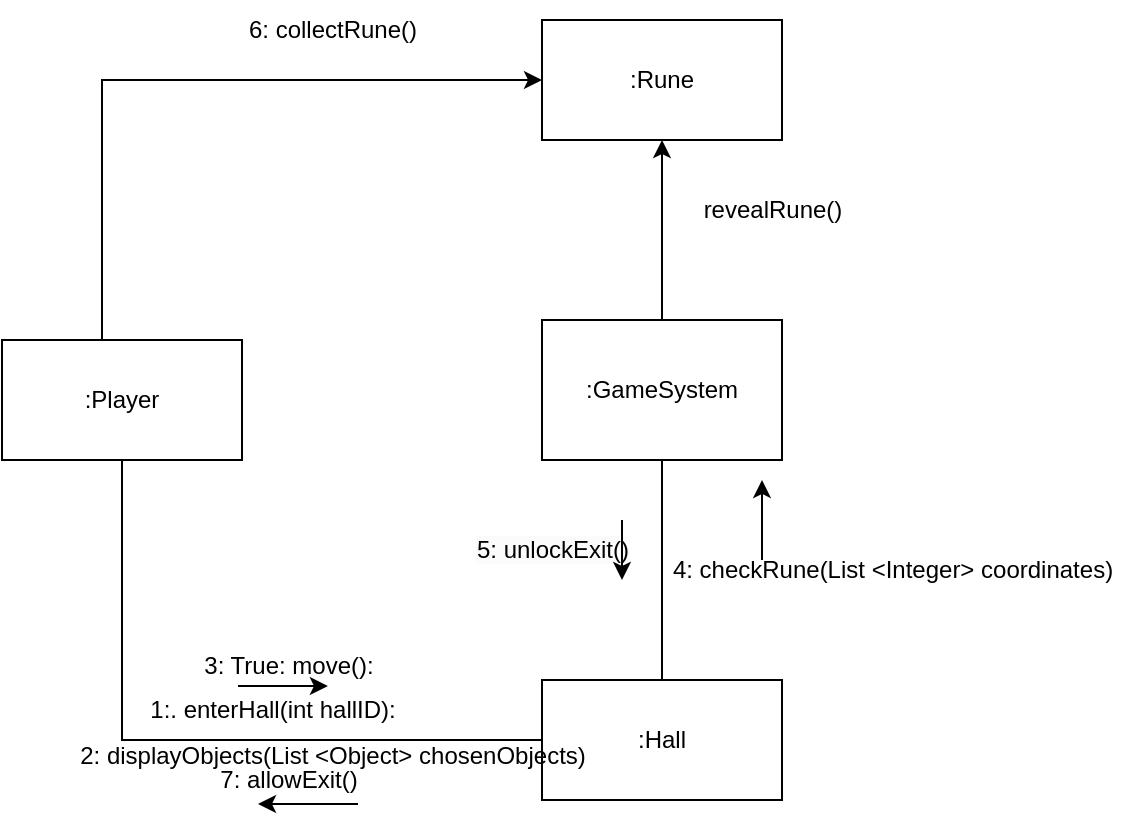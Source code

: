 <mxfile version="25.0.1">
  <diagram name="Sayfa -1" id="oVDYq9cH18P9sjyNdF85">
    <mxGraphModel dx="574" dy="920" grid="1" gridSize="10" guides="1" tooltips="1" connect="1" arrows="1" fold="1" page="1" pageScale="1" pageWidth="827" pageHeight="1169" math="0" shadow="0">
      <root>
        <mxCell id="0" />
        <mxCell id="1" parent="0" />
        <mxCell id="7Sp8GEkpnkSfQjcxxLti-7" style="edgeStyle=orthogonalEdgeStyle;rounded=0;orthogonalLoop=1;jettySize=auto;html=1;exitX=0.5;exitY=1;exitDx=0;exitDy=0;entryX=0;entryY=0.5;entryDx=0;entryDy=0;endArrow=none;endFill=0;" edge="1" parent="1" source="7Sp8GEkpnkSfQjcxxLti-3" target="7Sp8GEkpnkSfQjcxxLti-5">
          <mxGeometry relative="1" as="geometry" />
        </mxCell>
        <mxCell id="7Sp8GEkpnkSfQjcxxLti-21" style="edgeStyle=orthogonalEdgeStyle;rounded=0;orthogonalLoop=1;jettySize=auto;html=1;entryX=0;entryY=0.5;entryDx=0;entryDy=0;" edge="1" parent="1" source="7Sp8GEkpnkSfQjcxxLti-3" target="7Sp8GEkpnkSfQjcxxLti-6">
          <mxGeometry relative="1" as="geometry">
            <Array as="points">
              <mxPoint x="110" y="110" />
            </Array>
          </mxGeometry>
        </mxCell>
        <mxCell id="7Sp8GEkpnkSfQjcxxLti-3" value=":Player" style="rounded=0;whiteSpace=wrap;html=1;" vertex="1" parent="1">
          <mxGeometry x="60" y="240" width="120" height="60" as="geometry" />
        </mxCell>
        <mxCell id="7Sp8GEkpnkSfQjcxxLti-17" style="edgeStyle=orthogonalEdgeStyle;rounded=0;orthogonalLoop=1;jettySize=auto;html=1;entryX=0.5;entryY=1;entryDx=0;entryDy=0;" edge="1" parent="1" source="7Sp8GEkpnkSfQjcxxLti-4" target="7Sp8GEkpnkSfQjcxxLti-6">
          <mxGeometry relative="1" as="geometry" />
        </mxCell>
        <mxCell id="7Sp8GEkpnkSfQjcxxLti-4" value=":GameSystem" style="rounded=0;whiteSpace=wrap;html=1;" vertex="1" parent="1">
          <mxGeometry x="330" y="230" width="120" height="70" as="geometry" />
        </mxCell>
        <mxCell id="7Sp8GEkpnkSfQjcxxLti-5" value=":Hall" style="rounded=0;whiteSpace=wrap;html=1;" vertex="1" parent="1">
          <mxGeometry x="330" y="410" width="120" height="60" as="geometry" />
        </mxCell>
        <mxCell id="7Sp8GEkpnkSfQjcxxLti-6" value=":Rune" style="rounded=0;whiteSpace=wrap;html=1;" vertex="1" parent="1">
          <mxGeometry x="330" y="80" width="120" height="60" as="geometry" />
        </mxCell>
        <mxCell id="7Sp8GEkpnkSfQjcxxLti-8" value="1:. enterHall(int hallID):" style="text;html=1;align=center;verticalAlign=middle;resizable=0;points=[];autosize=1;strokeColor=none;fillColor=none;" vertex="1" parent="1">
          <mxGeometry x="120" y="410" width="150" height="30" as="geometry" />
        </mxCell>
        <mxCell id="7Sp8GEkpnkSfQjcxxLti-9" value="2: displayObjects(List &amp;lt;Object&amp;gt; chosenObjects)&lt;div&gt;&lt;span style=&quot;caret-color: rgba(0, 0, 0, 0); color: rgba(0, 0, 0, 0); font-family: monospace; font-size: 0px; text-align: start;&quot;&gt;%3CmxGraphModel%3E%3Croot%3E%3CmxCell%20id%3D%220%22%2F%3E%3CmxCell%20id%3D%221%22%20parent%3D%220%22%2F%3E%3CmxCell%20id%3D%222%22%20value%3D%22collectRune()%22%20style%3D%22text%3Bhtml%3D1%3Balign%3Dcenter%3BverticalAlign%3Dmiddle%3Bresizable%3D0%3Bpoints%3D%5B%5D%3Bautosize%3D1%3BstrokeColor%3Dnone%3BfillColor%3Dnone%3B%22%20vertex%3D%221%22%20parent%3D%221%22%3E%3CmxGeometry%20x%3D%22315%22%20y%3D%22500%22%20width%3D%2290%22%20height%3D%2230%22%20as%3D%22geometry%22%2F%3E%3C%2FmxCell%3E%3C%2Froot%3E%3C%2FmxGraphModel%3E&lt;/span&gt;&lt;br&gt;&lt;/div&gt;" style="text;html=1;align=center;verticalAlign=middle;resizable=0;points=[];autosize=1;strokeColor=none;fillColor=none;" vertex="1" parent="1">
          <mxGeometry x="85" y="435" width="280" height="40" as="geometry" />
        </mxCell>
        <mxCell id="7Sp8GEkpnkSfQjcxxLti-10" value="" style="endArrow=classic;html=1;rounded=0;" edge="1" parent="1">
          <mxGeometry width="50" height="50" relative="1" as="geometry">
            <mxPoint x="238" y="472" as="sourcePoint" />
            <mxPoint x="188" y="472" as="targetPoint" />
          </mxGeometry>
        </mxCell>
        <mxCell id="7Sp8GEkpnkSfQjcxxLti-12" value="" style="endArrow=classic;html=1;rounded=0;entryX=1.013;entryY=-0.133;entryDx=0;entryDy=0;entryPerimeter=0;" edge="1" parent="1">
          <mxGeometry width="50" height="50" relative="1" as="geometry">
            <mxPoint x="178" y="413" as="sourcePoint" />
            <mxPoint x="222.95" y="413.01" as="targetPoint" />
          </mxGeometry>
        </mxCell>
        <mxCell id="7Sp8GEkpnkSfQjcxxLti-13" value="3: True: move():" style="text;html=1;align=center;verticalAlign=middle;resizable=0;points=[];autosize=1;strokeColor=none;fillColor=none;" vertex="1" parent="1">
          <mxGeometry x="148" y="388" width="110" height="30" as="geometry" />
        </mxCell>
        <mxCell id="7Sp8GEkpnkSfQjcxxLti-14" value="4: checkRune(List &amp;lt;Integer&amp;gt; coordinates)" style="text;html=1;align=center;verticalAlign=middle;resizable=0;points=[];autosize=1;strokeColor=none;fillColor=none;" vertex="1" parent="1">
          <mxGeometry x="385" y="340" width="240" height="30" as="geometry" />
        </mxCell>
        <mxCell id="7Sp8GEkpnkSfQjcxxLti-15" value="" style="endArrow=classic;html=1;rounded=0;" edge="1" parent="1">
          <mxGeometry width="50" height="50" relative="1" as="geometry">
            <mxPoint x="440" y="350" as="sourcePoint" />
            <mxPoint x="440" y="310" as="targetPoint" />
          </mxGeometry>
        </mxCell>
        <mxCell id="7Sp8GEkpnkSfQjcxxLti-16" value="revealRune()" style="text;html=1;align=center;verticalAlign=middle;resizable=0;points=[];autosize=1;strokeColor=none;fillColor=none;" vertex="1" parent="1">
          <mxGeometry x="400" y="160" width="90" height="30" as="geometry" />
        </mxCell>
        <mxCell id="7Sp8GEkpnkSfQjcxxLti-18" value="&lt;span style=&quot;caret-color: rgb(0, 0, 0); color: rgb(0, 0, 0); font-family: Helvetica; font-size: 12px; font-style: normal; font-variant-caps: normal; font-weight: 400; letter-spacing: normal; orphans: auto; text-align: center; text-indent: 0px; text-transform: none; white-space: nowrap; widows: auto; word-spacing: 0px; -webkit-text-stroke-width: 0px; background-color: rgb(251, 251, 251); text-decoration: none; display: inline !important; float: none;&quot;&gt;5: unlockExit()&lt;/span&gt;" style="text;html=1;align=center;verticalAlign=middle;resizable=0;points=[];autosize=1;strokeColor=none;fillColor=none;" vertex="1" parent="1">
          <mxGeometry x="285" y="330" width="100" height="30" as="geometry" />
        </mxCell>
        <mxCell id="7Sp8GEkpnkSfQjcxxLti-19" value="" style="endArrow=classic;html=1;rounded=0;" edge="1" parent="1">
          <mxGeometry width="50" height="50" relative="1" as="geometry">
            <mxPoint x="370" y="330" as="sourcePoint" />
            <mxPoint x="370" y="360" as="targetPoint" />
          </mxGeometry>
        </mxCell>
        <mxCell id="7Sp8GEkpnkSfQjcxxLti-20" value="" style="endArrow=none;html=1;rounded=0;entryX=0.5;entryY=1;entryDx=0;entryDy=0;exitX=0.5;exitY=0;exitDx=0;exitDy=0;" edge="1" parent="1" source="7Sp8GEkpnkSfQjcxxLti-5" target="7Sp8GEkpnkSfQjcxxLti-4">
          <mxGeometry width="50" height="50" relative="1" as="geometry">
            <mxPoint x="350" y="360" as="sourcePoint" />
            <mxPoint x="400" y="310" as="targetPoint" />
          </mxGeometry>
        </mxCell>
        <mxCell id="7Sp8GEkpnkSfQjcxxLti-22" value="6: collectRune()" style="text;html=1;align=center;verticalAlign=middle;resizable=0;points=[];autosize=1;strokeColor=none;fillColor=none;" vertex="1" parent="1">
          <mxGeometry x="170" y="70" width="110" height="30" as="geometry" />
        </mxCell>
        <mxCell id="7Sp8GEkpnkSfQjcxxLti-23" value="7: allowExit()" style="text;html=1;align=center;verticalAlign=middle;resizable=0;points=[];autosize=1;strokeColor=none;fillColor=none;" vertex="1" parent="1">
          <mxGeometry x="158" y="445" width="90" height="30" as="geometry" />
        </mxCell>
      </root>
    </mxGraphModel>
  </diagram>
</mxfile>
